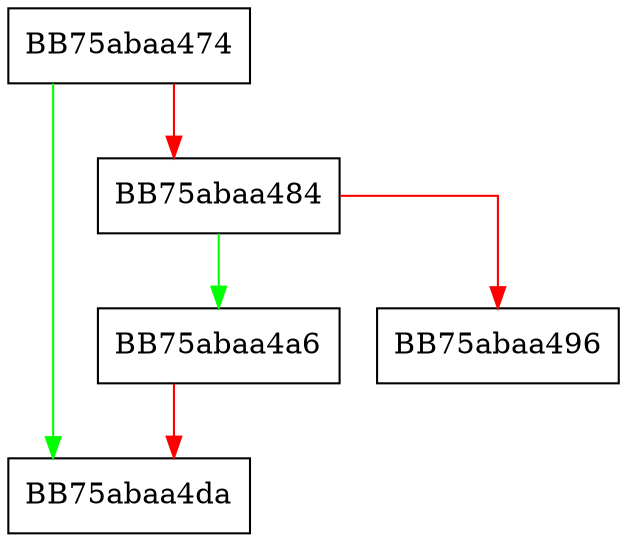 digraph clear {
  node [shape="box"];
  graph [splines=ortho];
  BB75abaa474 -> BB75abaa4da [color="green"];
  BB75abaa474 -> BB75abaa484 [color="red"];
  BB75abaa484 -> BB75abaa4a6 [color="green"];
  BB75abaa484 -> BB75abaa496 [color="red"];
  BB75abaa4a6 -> BB75abaa4da [color="red"];
}